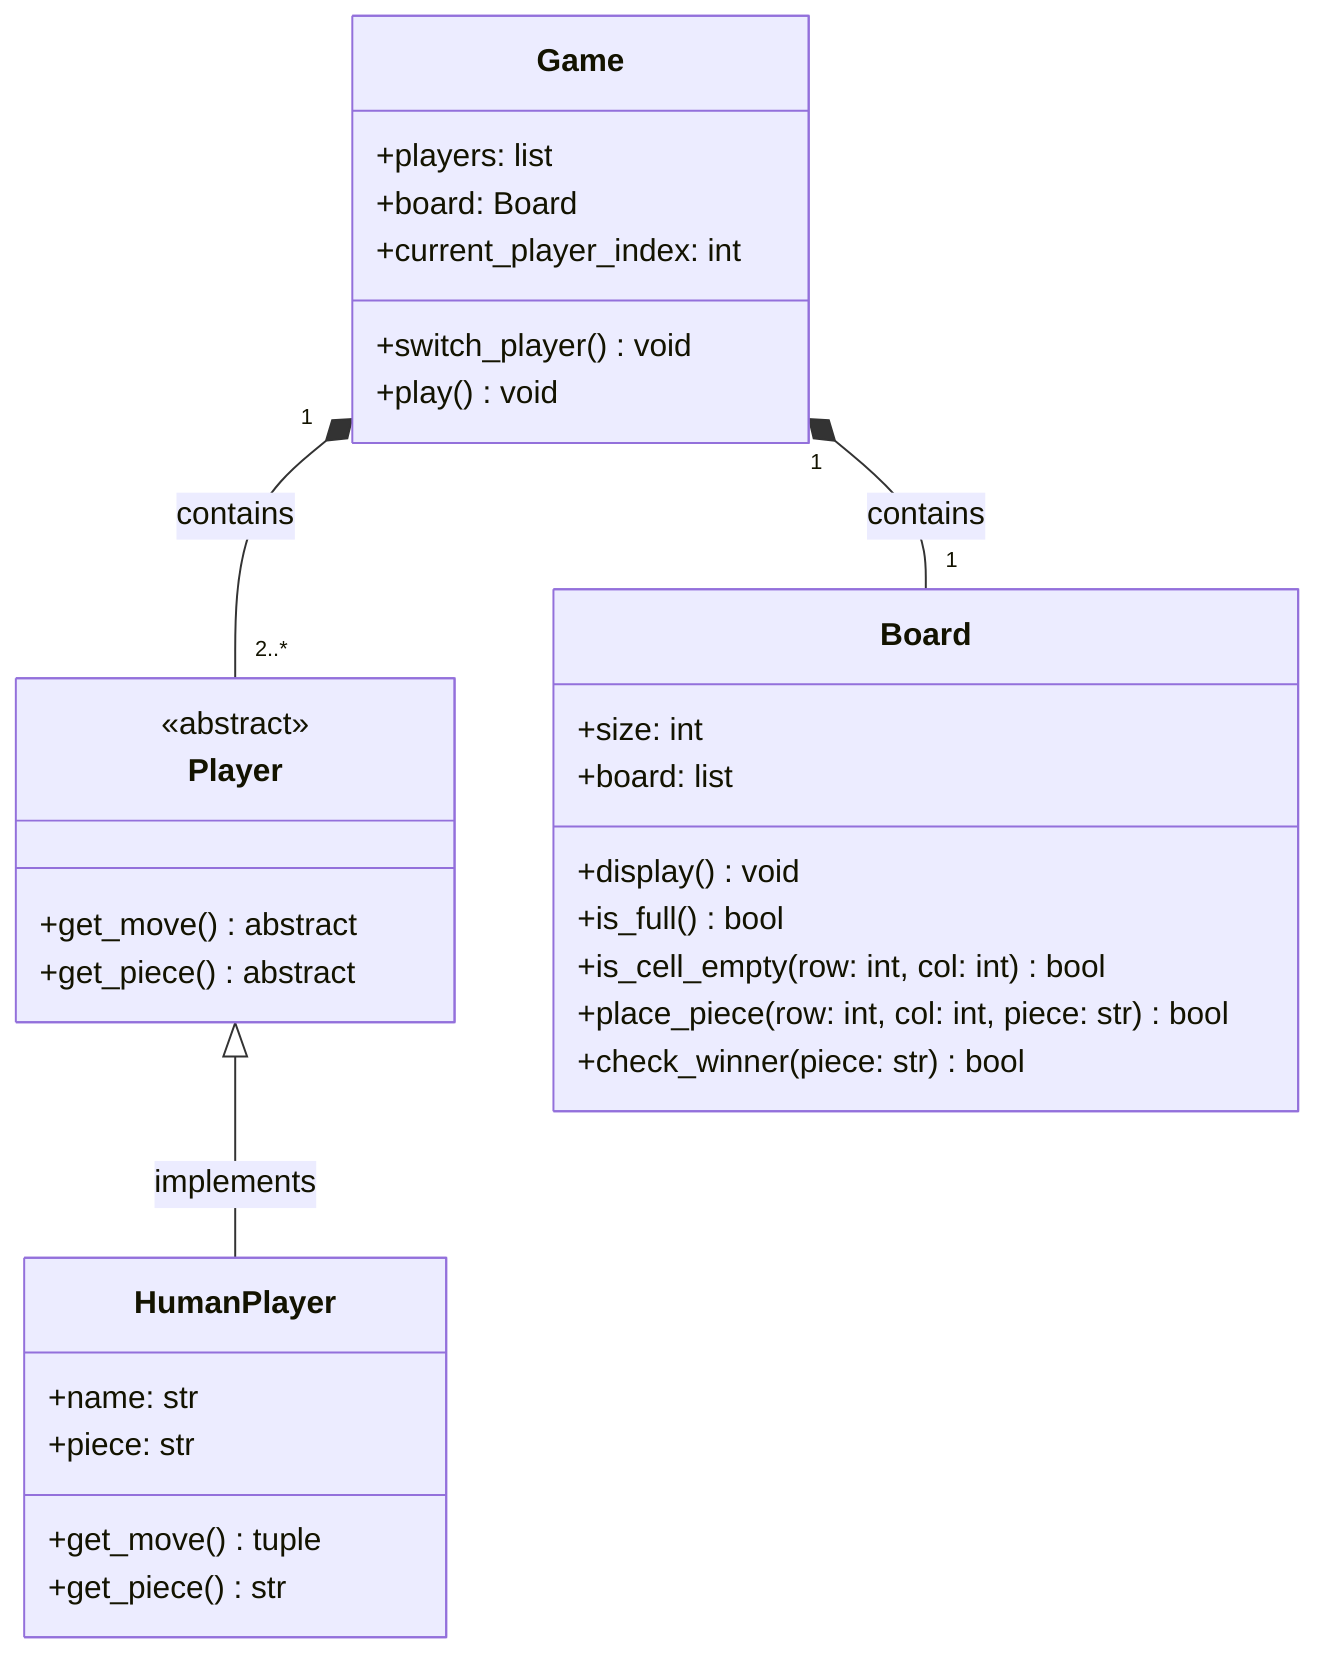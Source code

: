 classDiagram
    class Player {
        <<abstract>>
        +get_move() abstract
        +get_piece() abstract
    }
    
    class HumanPlayer {
        +name: str
        +piece: str
        +get_move() tuple
        +get_piece() str
    }
    
    class Board {
        +size: int
        +board: list
        +display() void
        +is_full() bool
        +is_cell_empty(row: int, col: int) bool
        +place_piece(row: int, col: int, piece: str) bool
        +check_winner(piece: str) bool
    }
    
    class Game {
        +players: list
        +board: Board
        +current_player_index: int
        +switch_player() void
        +play() void
    }
    
    Player <|-- HumanPlayer : implements
    Game "1" *-- "1" Board : contains
    Game "1" *-- "2..*" Player : contains